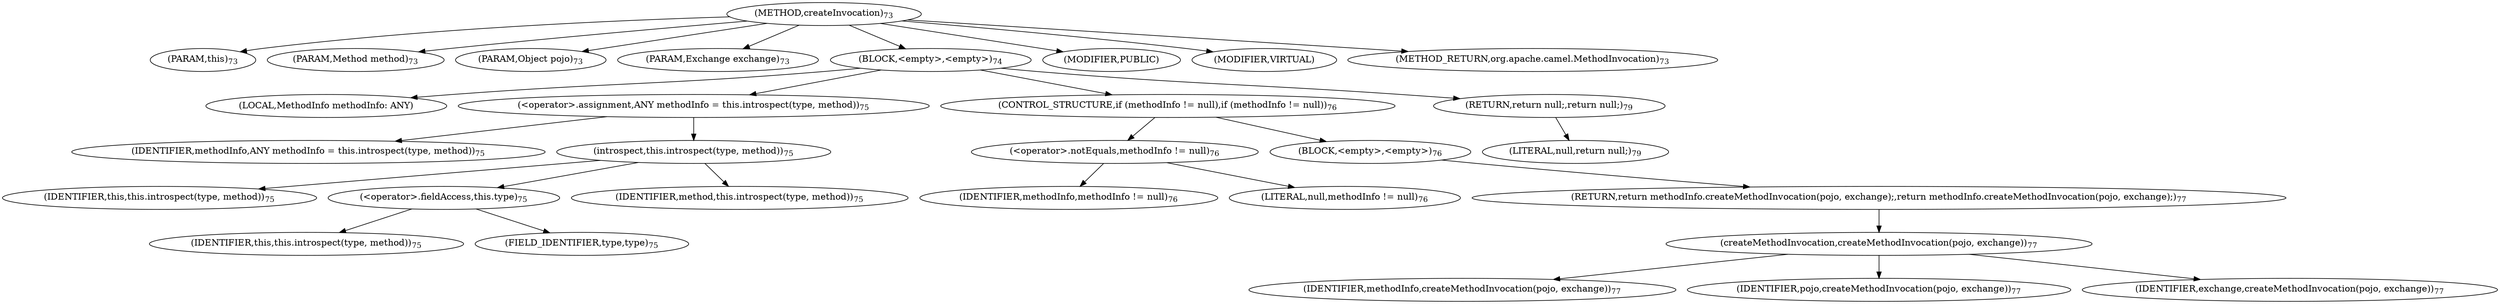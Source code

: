 digraph "createInvocation" {  
"167" [label = <(METHOD,createInvocation)<SUB>73</SUB>> ]
"10" [label = <(PARAM,this)<SUB>73</SUB>> ]
"168" [label = <(PARAM,Method method)<SUB>73</SUB>> ]
"169" [label = <(PARAM,Object pojo)<SUB>73</SUB>> ]
"170" [label = <(PARAM,Exchange exchange)<SUB>73</SUB>> ]
"171" [label = <(BLOCK,&lt;empty&gt;,&lt;empty&gt;)<SUB>74</SUB>> ]
"172" [label = <(LOCAL,MethodInfo methodInfo: ANY)> ]
"173" [label = <(&lt;operator&gt;.assignment,ANY methodInfo = this.introspect(type, method))<SUB>75</SUB>> ]
"174" [label = <(IDENTIFIER,methodInfo,ANY methodInfo = this.introspect(type, method))<SUB>75</SUB>> ]
"175" [label = <(introspect,this.introspect(type, method))<SUB>75</SUB>> ]
"9" [label = <(IDENTIFIER,this,this.introspect(type, method))<SUB>75</SUB>> ]
"176" [label = <(&lt;operator&gt;.fieldAccess,this.type)<SUB>75</SUB>> ]
"177" [label = <(IDENTIFIER,this,this.introspect(type, method))<SUB>75</SUB>> ]
"178" [label = <(FIELD_IDENTIFIER,type,type)<SUB>75</SUB>> ]
"179" [label = <(IDENTIFIER,method,this.introspect(type, method))<SUB>75</SUB>> ]
"180" [label = <(CONTROL_STRUCTURE,if (methodInfo != null),if (methodInfo != null))<SUB>76</SUB>> ]
"181" [label = <(&lt;operator&gt;.notEquals,methodInfo != null)<SUB>76</SUB>> ]
"182" [label = <(IDENTIFIER,methodInfo,methodInfo != null)<SUB>76</SUB>> ]
"183" [label = <(LITERAL,null,methodInfo != null)<SUB>76</SUB>> ]
"184" [label = <(BLOCK,&lt;empty&gt;,&lt;empty&gt;)<SUB>76</SUB>> ]
"185" [label = <(RETURN,return methodInfo.createMethodInvocation(pojo, exchange);,return methodInfo.createMethodInvocation(pojo, exchange);)<SUB>77</SUB>> ]
"186" [label = <(createMethodInvocation,createMethodInvocation(pojo, exchange))<SUB>77</SUB>> ]
"187" [label = <(IDENTIFIER,methodInfo,createMethodInvocation(pojo, exchange))<SUB>77</SUB>> ]
"188" [label = <(IDENTIFIER,pojo,createMethodInvocation(pojo, exchange))<SUB>77</SUB>> ]
"189" [label = <(IDENTIFIER,exchange,createMethodInvocation(pojo, exchange))<SUB>77</SUB>> ]
"190" [label = <(RETURN,return null;,return null;)<SUB>79</SUB>> ]
"191" [label = <(LITERAL,null,return null;)<SUB>79</SUB>> ]
"192" [label = <(MODIFIER,PUBLIC)> ]
"193" [label = <(MODIFIER,VIRTUAL)> ]
"194" [label = <(METHOD_RETURN,org.apache.camel.MethodInvocation)<SUB>73</SUB>> ]
  "167" -> "10" 
  "167" -> "168" 
  "167" -> "169" 
  "167" -> "170" 
  "167" -> "171" 
  "167" -> "192" 
  "167" -> "193" 
  "167" -> "194" 
  "171" -> "172" 
  "171" -> "173" 
  "171" -> "180" 
  "171" -> "190" 
  "173" -> "174" 
  "173" -> "175" 
  "175" -> "9" 
  "175" -> "176" 
  "175" -> "179" 
  "176" -> "177" 
  "176" -> "178" 
  "180" -> "181" 
  "180" -> "184" 
  "181" -> "182" 
  "181" -> "183" 
  "184" -> "185" 
  "185" -> "186" 
  "186" -> "187" 
  "186" -> "188" 
  "186" -> "189" 
  "190" -> "191" 
}
